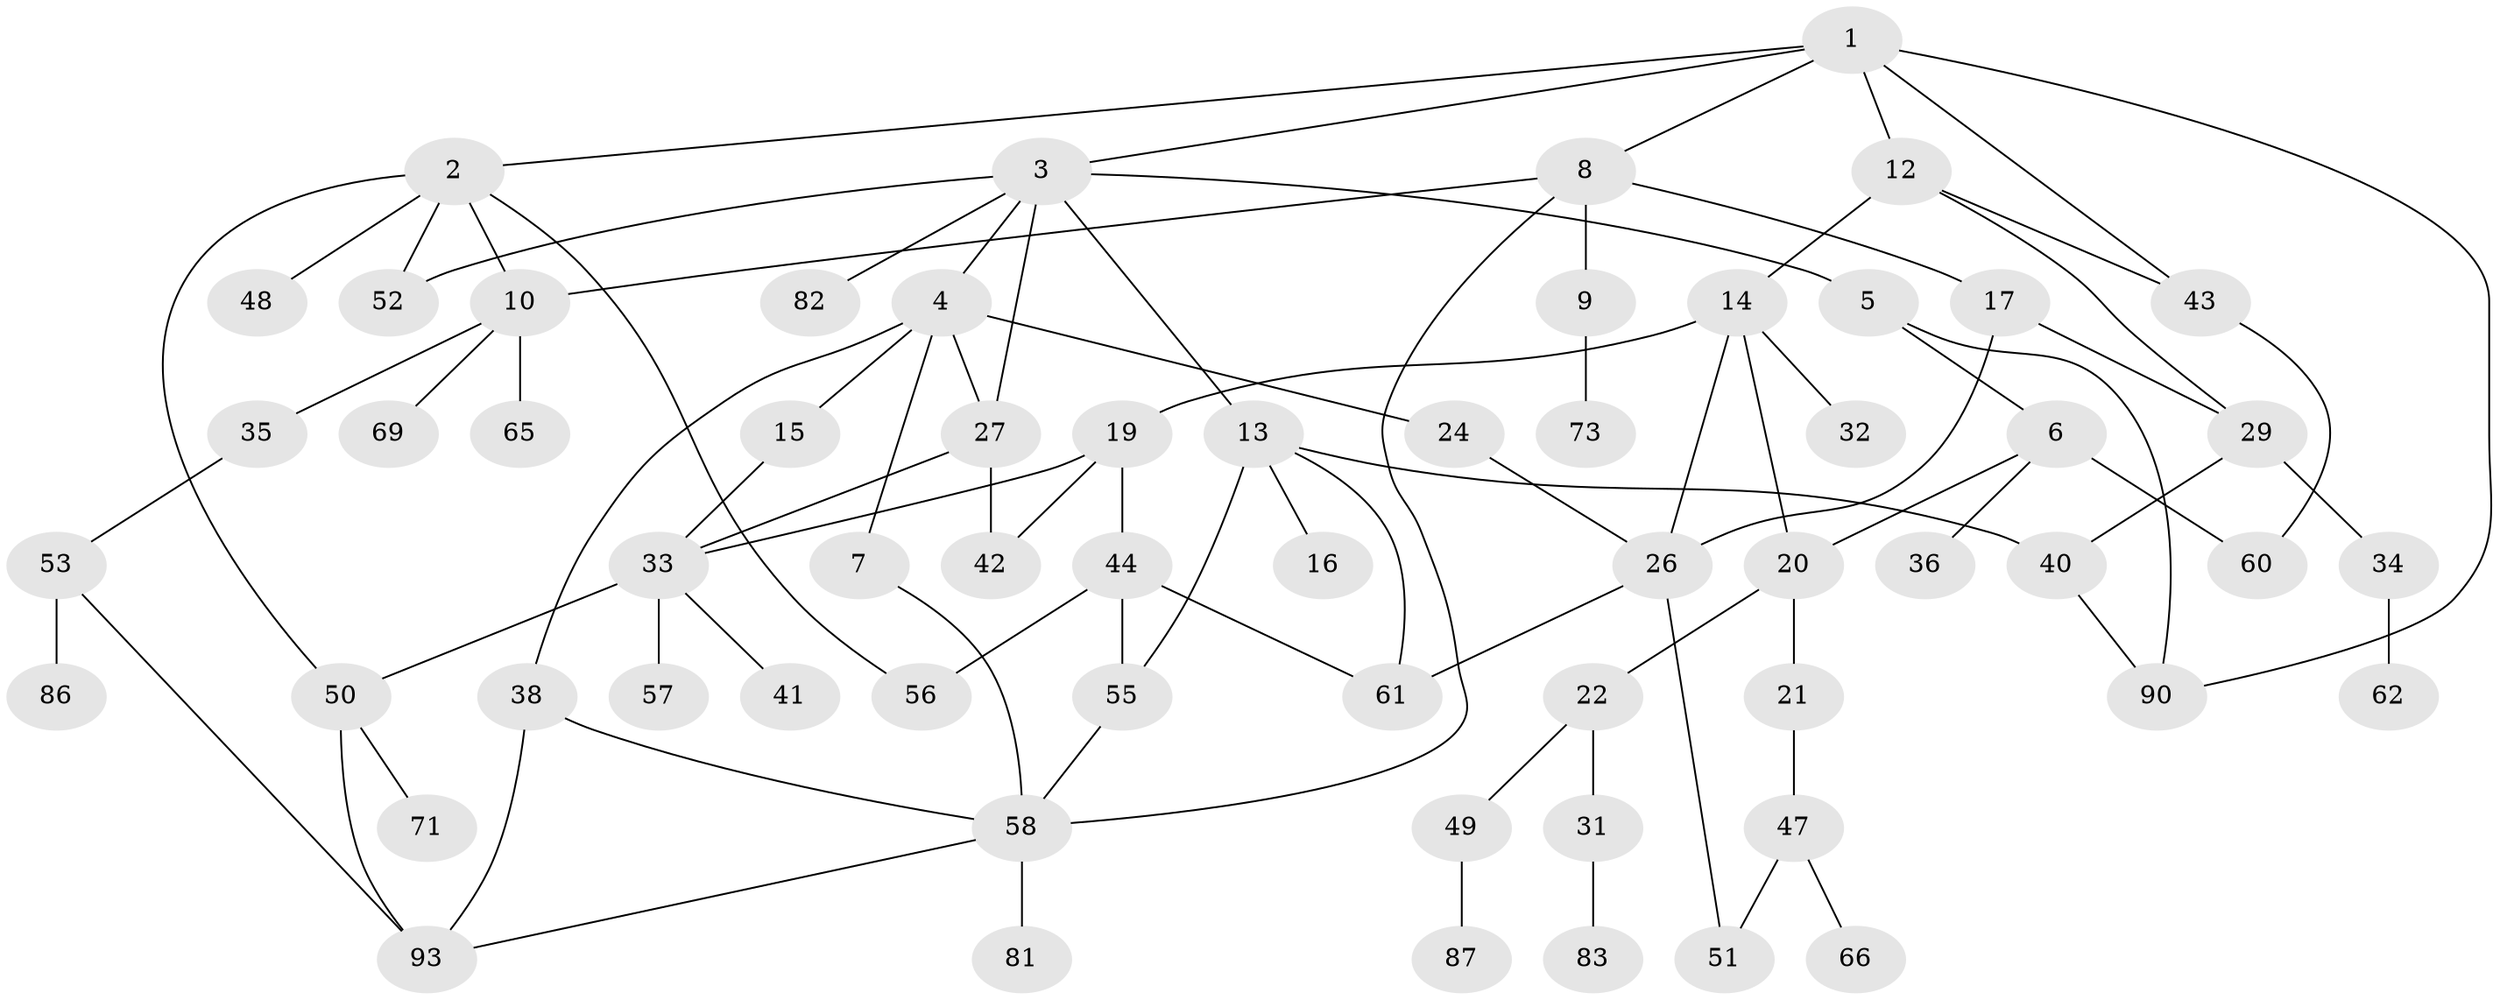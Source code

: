 // Generated by graph-tools (version 1.1) at 2025/23/03/03/25 07:23:30]
// undirected, 62 vertices, 88 edges
graph export_dot {
graph [start="1"]
  node [color=gray90,style=filled];
  1;
  2 [super="+30"];
  3 [super="+11"];
  4 [super="+18"];
  5 [super="+79"];
  6 [super="+59"];
  7 [super="+25"];
  8 [super="+78"];
  9;
  10;
  12 [super="+85"];
  13 [super="+23"];
  14 [super="+46"];
  15;
  16;
  17 [super="+91"];
  19 [super="+28"];
  20 [super="+70"];
  21 [super="+77"];
  22;
  24;
  26 [super="+88"];
  27 [super="+75"];
  29 [super="+89"];
  31 [super="+67"];
  32 [super="+63"];
  33 [super="+45"];
  34 [super="+37"];
  35 [super="+94"];
  36 [super="+39"];
  38;
  40 [super="+95"];
  41;
  42;
  43 [super="+76"];
  44 [super="+80"];
  47 [super="+72"];
  48;
  49;
  50;
  51;
  52;
  53 [super="+54"];
  55 [super="+64"];
  56;
  57;
  58 [super="+74"];
  60;
  61;
  62 [super="+92"];
  65 [super="+68"];
  66 [super="+84"];
  69;
  71;
  73;
  81;
  82;
  83;
  86;
  87;
  90;
  93;
  1 -- 2;
  1 -- 3;
  1 -- 8;
  1 -- 12;
  1 -- 43;
  1 -- 90;
  2 -- 10;
  2 -- 52;
  2 -- 48;
  2 -- 56;
  2 -- 50;
  3 -- 4;
  3 -- 5;
  3 -- 52;
  3 -- 27;
  3 -- 82;
  3 -- 13;
  4 -- 7;
  4 -- 15;
  4 -- 38;
  4 -- 24;
  4 -- 27;
  5 -- 6;
  5 -- 90;
  6 -- 36;
  6 -- 20;
  6 -- 60;
  7 -- 58;
  8 -- 9;
  8 -- 17;
  8 -- 10;
  8 -- 58;
  9 -- 73;
  10 -- 35;
  10 -- 65;
  10 -- 69;
  12 -- 14;
  12 -- 29;
  12 -- 43;
  13 -- 16;
  13 -- 61;
  13 -- 40;
  13 -- 55;
  14 -- 19;
  14 -- 20;
  14 -- 26;
  14 -- 32;
  15 -- 33 [weight=2];
  17 -- 26;
  17 -- 29;
  19 -- 33;
  19 -- 42;
  19 -- 44;
  20 -- 21;
  20 -- 22;
  21 -- 47;
  22 -- 31;
  22 -- 49;
  24 -- 26;
  26 -- 61;
  26 -- 51;
  27 -- 42;
  27 -- 33;
  29 -- 34;
  29 -- 40;
  31 -- 83;
  33 -- 41;
  33 -- 50;
  33 -- 57;
  34 -- 62;
  35 -- 53;
  38 -- 93;
  38 -- 58;
  40 -- 90;
  43 -- 60;
  44 -- 55;
  44 -- 56;
  44 -- 61;
  47 -- 51;
  47 -- 66;
  49 -- 87;
  50 -- 71;
  50 -- 93;
  53 -- 93;
  53 -- 86;
  55 -- 58;
  58 -- 81;
  58 -- 93;
}
